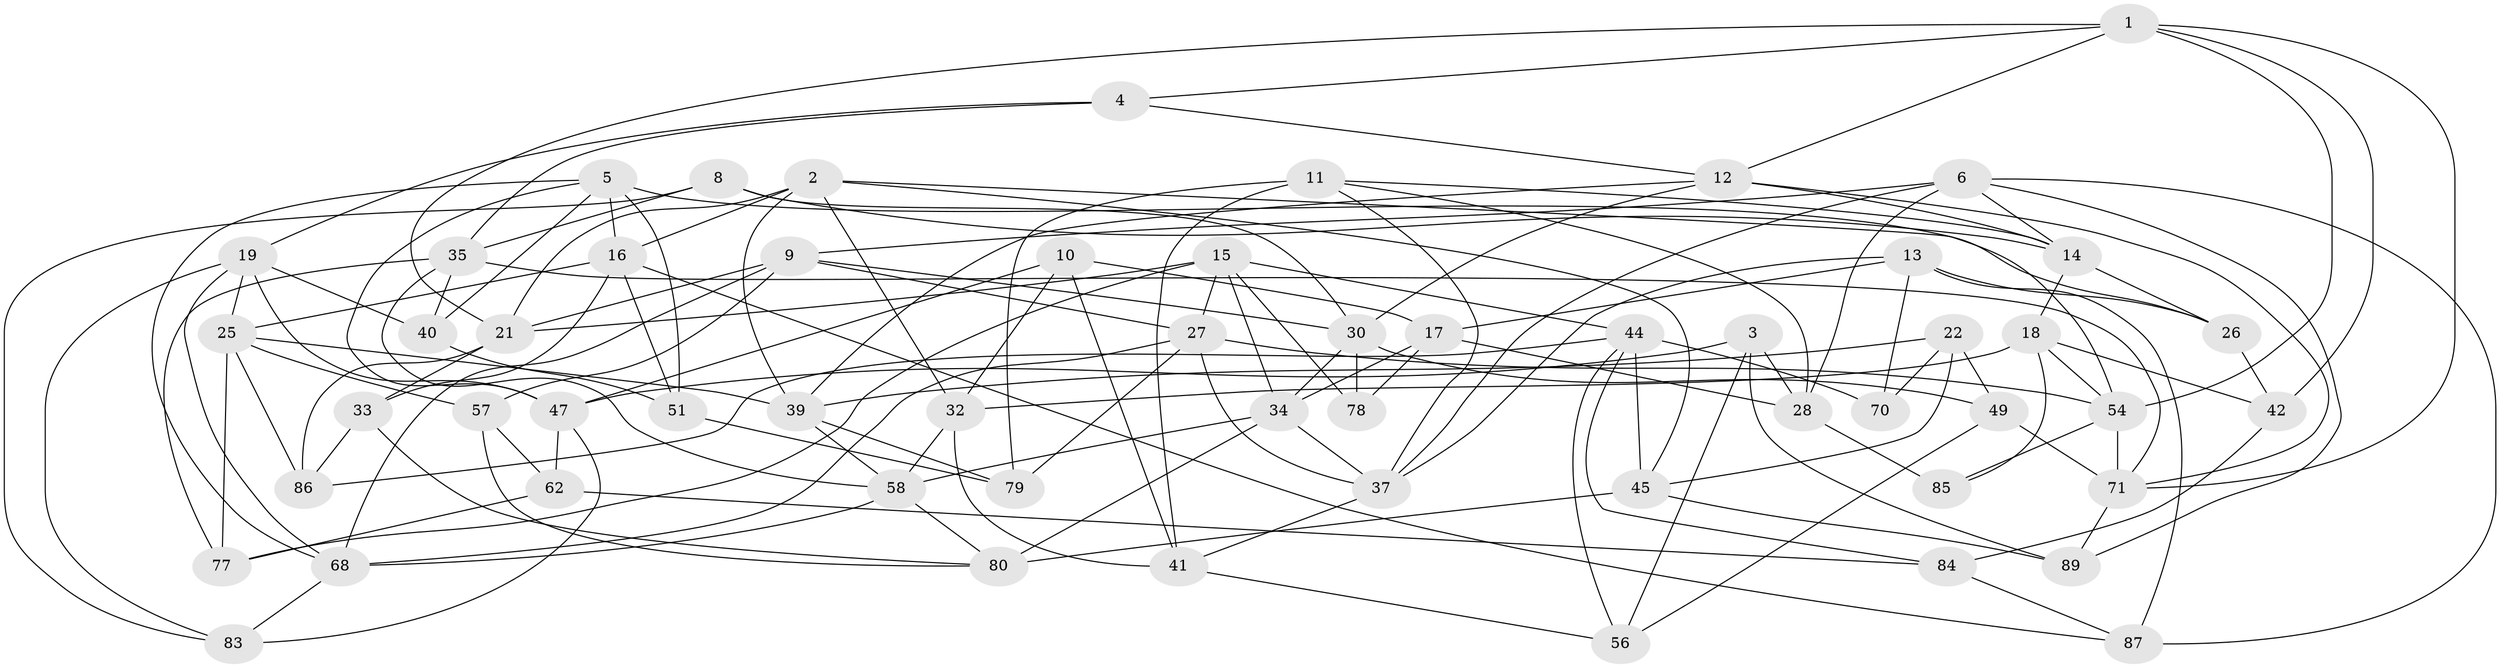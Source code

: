 // original degree distribution, {4: 1.0}
// Generated by graph-tools (version 1.1) at 2025/42/03/06/25 10:42:20]
// undirected, 57 vertices, 141 edges
graph export_dot {
graph [start="1"]
  node [color=gray90,style=filled];
  1 [super="+52"];
  2 [super="+38"];
  3;
  4;
  5 [super="+7"];
  6 [super="+36"];
  8;
  9 [super="+65"];
  10;
  11 [super="+24"];
  12 [super="+23"];
  13 [super="+31"];
  14 [super="+69"];
  15 [super="+76"];
  16 [super="+20"];
  17 [super="+29"];
  18 [super="+55"];
  19 [super="+53"];
  21 [super="+61"];
  22;
  25 [super="+90"];
  26;
  27 [super="+63"];
  28 [super="+43"];
  30 [super="+75"];
  32 [super="+67"];
  33;
  34 [super="+82"];
  35 [super="+73"];
  37 [super="+72"];
  39 [super="+64"];
  40;
  41 [super="+46"];
  42;
  44 [super="+59"];
  45 [super="+50"];
  47 [super="+48"];
  49;
  51;
  54 [super="+60"];
  56;
  57;
  58 [super="+66"];
  62;
  68 [super="+74"];
  70;
  71 [super="+81"];
  77;
  78;
  79;
  80 [super="+88"];
  83;
  84;
  85;
  86;
  87;
  89;
  1 -- 21;
  1 -- 4;
  1 -- 71;
  1 -- 42;
  1 -- 12;
  1 -- 54;
  2 -- 45;
  2 -- 16;
  2 -- 21;
  2 -- 32;
  2 -- 39;
  2 -- 54;
  3 -- 56;
  3 -- 89;
  3 -- 47;
  3 -- 28;
  4 -- 35;
  4 -- 19;
  4 -- 12;
  5 -- 68;
  5 -- 40;
  5 -- 26;
  5 -- 16;
  5 -- 51;
  5 -- 47;
  6 -- 14;
  6 -- 87;
  6 -- 89;
  6 -- 28;
  6 -- 37;
  6 -- 9;
  8 -- 83;
  8 -- 30;
  8 -- 35;
  8 -- 14;
  9 -- 57;
  9 -- 30;
  9 -- 21;
  9 -- 27;
  9 -- 68;
  10 -- 17;
  10 -- 41;
  10 -- 47;
  10 -- 32;
  11 -- 41 [weight=2];
  11 -- 79;
  11 -- 14;
  11 -- 28;
  11 -- 37;
  12 -- 14;
  12 -- 39;
  12 -- 30;
  12 -- 71;
  13 -- 87;
  13 -- 26;
  13 -- 70 [weight=2];
  13 -- 17;
  13 -- 37;
  14 -- 26;
  14 -- 18;
  15 -- 78;
  15 -- 77;
  15 -- 27;
  15 -- 21;
  15 -- 34;
  15 -- 44;
  16 -- 25;
  16 -- 33;
  16 -- 51;
  16 -- 87;
  17 -- 28;
  17 -- 34;
  17 -- 78 [weight=2];
  18 -- 42;
  18 -- 85;
  18 -- 54;
  18 -- 32 [weight=2];
  19 -- 68;
  19 -- 40;
  19 -- 83;
  19 -- 25;
  19 -- 47;
  21 -- 33;
  21 -- 86;
  22 -- 45;
  22 -- 49;
  22 -- 70;
  22 -- 39;
  25 -- 39;
  25 -- 77;
  25 -- 86;
  25 -- 57;
  26 -- 42;
  27 -- 79;
  27 -- 68;
  27 -- 54;
  27 -- 37;
  28 -- 85 [weight=2];
  30 -- 49;
  30 -- 78;
  30 -- 34;
  32 -- 41;
  32 -- 58;
  33 -- 86;
  33 -- 80;
  34 -- 80;
  34 -- 58;
  34 -- 37;
  35 -- 71;
  35 -- 77;
  35 -- 40;
  35 -- 58;
  37 -- 41;
  39 -- 79;
  39 -- 58;
  40 -- 51;
  41 -- 56;
  42 -- 84;
  44 -- 86;
  44 -- 56;
  44 -- 45;
  44 -- 84;
  44 -- 70;
  45 -- 80 [weight=2];
  45 -- 89;
  47 -- 83;
  47 -- 62;
  49 -- 71;
  49 -- 56;
  51 -- 79;
  54 -- 85;
  54 -- 71;
  57 -- 80;
  57 -- 62;
  58 -- 80;
  58 -- 68;
  62 -- 77;
  62 -- 84;
  68 -- 83;
  71 -- 89;
  84 -- 87;
}
